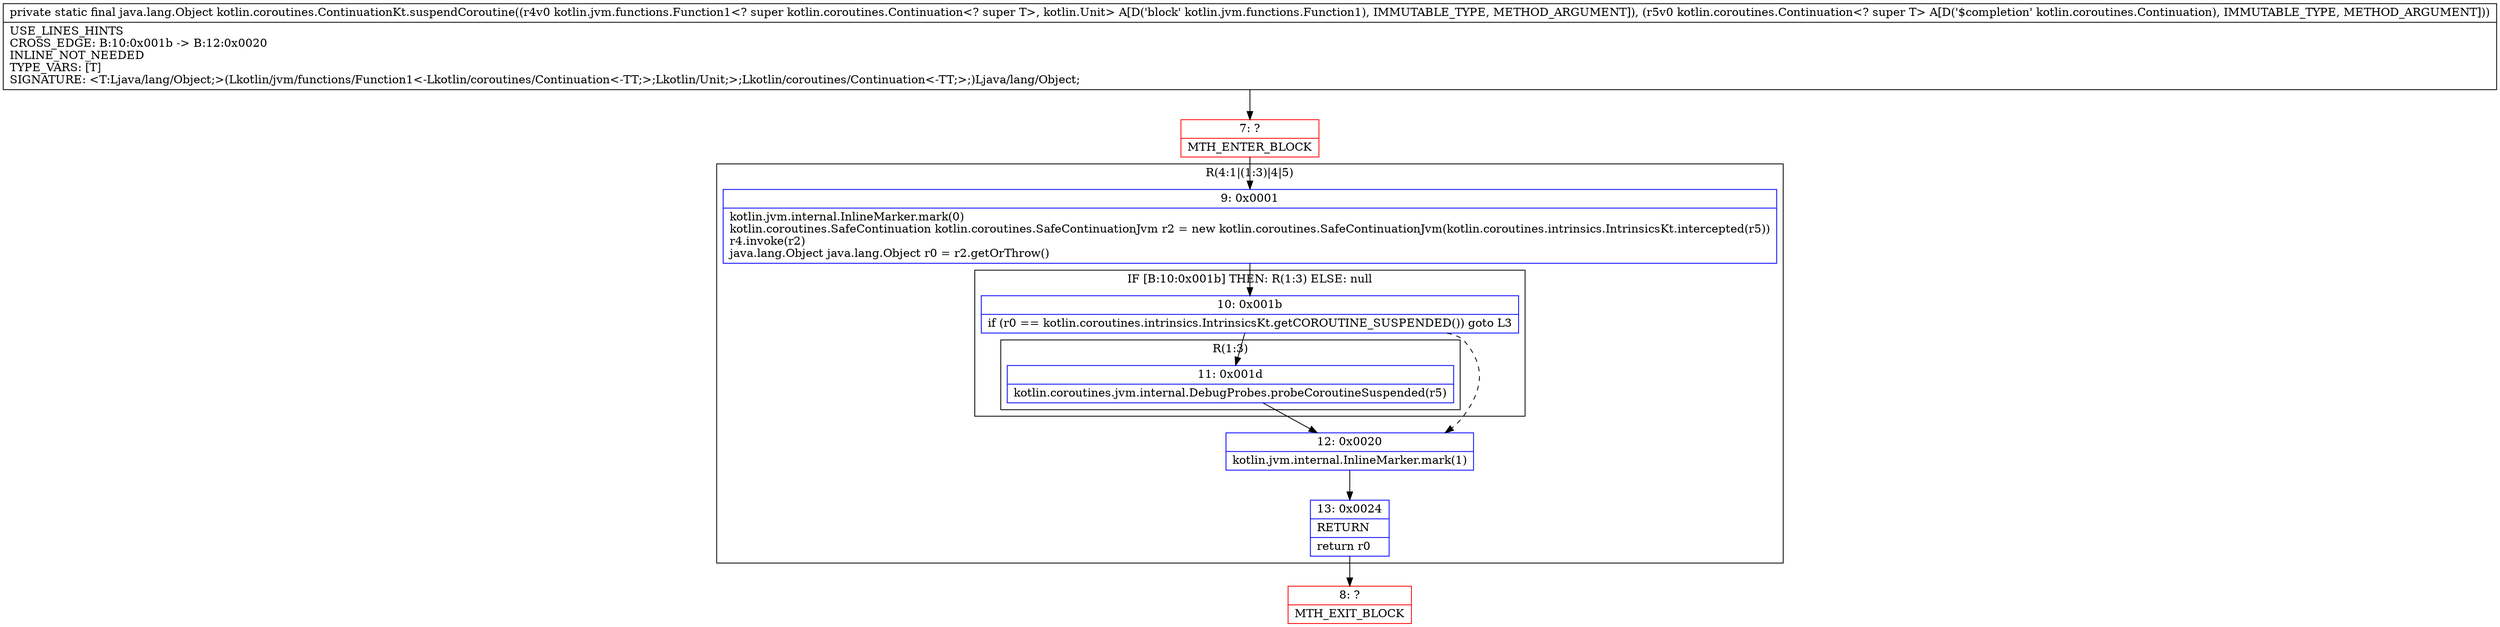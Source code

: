 digraph "CFG forkotlin.coroutines.ContinuationKt.suspendCoroutine(Lkotlin\/jvm\/functions\/Function1;Lkotlin\/coroutines\/Continuation;)Ljava\/lang\/Object;" {
subgraph cluster_Region_1927649546 {
label = "R(4:1|(1:3)|4|5)";
node [shape=record,color=blue];
Node_9 [shape=record,label="{9\:\ 0x0001|kotlin.jvm.internal.InlineMarker.mark(0)\lkotlin.coroutines.SafeContinuation kotlin.coroutines.SafeContinuationJvm r2 = new kotlin.coroutines.SafeContinuationJvm(kotlin.coroutines.intrinsics.IntrinsicsKt.intercepted(r5))\lr4.invoke(r2)\ljava.lang.Object java.lang.Object r0 = r2.getOrThrow()\l}"];
subgraph cluster_IfRegion_733969230 {
label = "IF [B:10:0x001b] THEN: R(1:3) ELSE: null";
node [shape=record,color=blue];
Node_10 [shape=record,label="{10\:\ 0x001b|if (r0 == kotlin.coroutines.intrinsics.IntrinsicsKt.getCOROUTINE_SUSPENDED()) goto L3\l}"];
subgraph cluster_Region_1320426652 {
label = "R(1:3)";
node [shape=record,color=blue];
Node_11 [shape=record,label="{11\:\ 0x001d|kotlin.coroutines.jvm.internal.DebugProbes.probeCoroutineSuspended(r5)\l}"];
}
}
Node_12 [shape=record,label="{12\:\ 0x0020|kotlin.jvm.internal.InlineMarker.mark(1)\l}"];
Node_13 [shape=record,label="{13\:\ 0x0024|RETURN\l|return r0\l}"];
}
Node_7 [shape=record,color=red,label="{7\:\ ?|MTH_ENTER_BLOCK\l}"];
Node_8 [shape=record,color=red,label="{8\:\ ?|MTH_EXIT_BLOCK\l}"];
MethodNode[shape=record,label="{private static final java.lang.Object kotlin.coroutines.ContinuationKt.suspendCoroutine((r4v0 kotlin.jvm.functions.Function1\<? super kotlin.coroutines.Continuation\<? super T\>, kotlin.Unit\> A[D('block' kotlin.jvm.functions.Function1), IMMUTABLE_TYPE, METHOD_ARGUMENT]), (r5v0 kotlin.coroutines.Continuation\<? super T\> A[D('$completion' kotlin.coroutines.Continuation), IMMUTABLE_TYPE, METHOD_ARGUMENT]))  | USE_LINES_HINTS\lCROSS_EDGE: B:10:0x001b \-\> B:12:0x0020\lINLINE_NOT_NEEDED\lTYPE_VARS: [T]\lSIGNATURE: \<T:Ljava\/lang\/Object;\>(Lkotlin\/jvm\/functions\/Function1\<\-Lkotlin\/coroutines\/Continuation\<\-TT;\>;Lkotlin\/Unit;\>;Lkotlin\/coroutines\/Continuation\<\-TT;\>;)Ljava\/lang\/Object;\l}"];
MethodNode -> Node_7;Node_9 -> Node_10;
Node_10 -> Node_11;
Node_10 -> Node_12[style=dashed];
Node_11 -> Node_12;
Node_12 -> Node_13;
Node_13 -> Node_8;
Node_7 -> Node_9;
}

